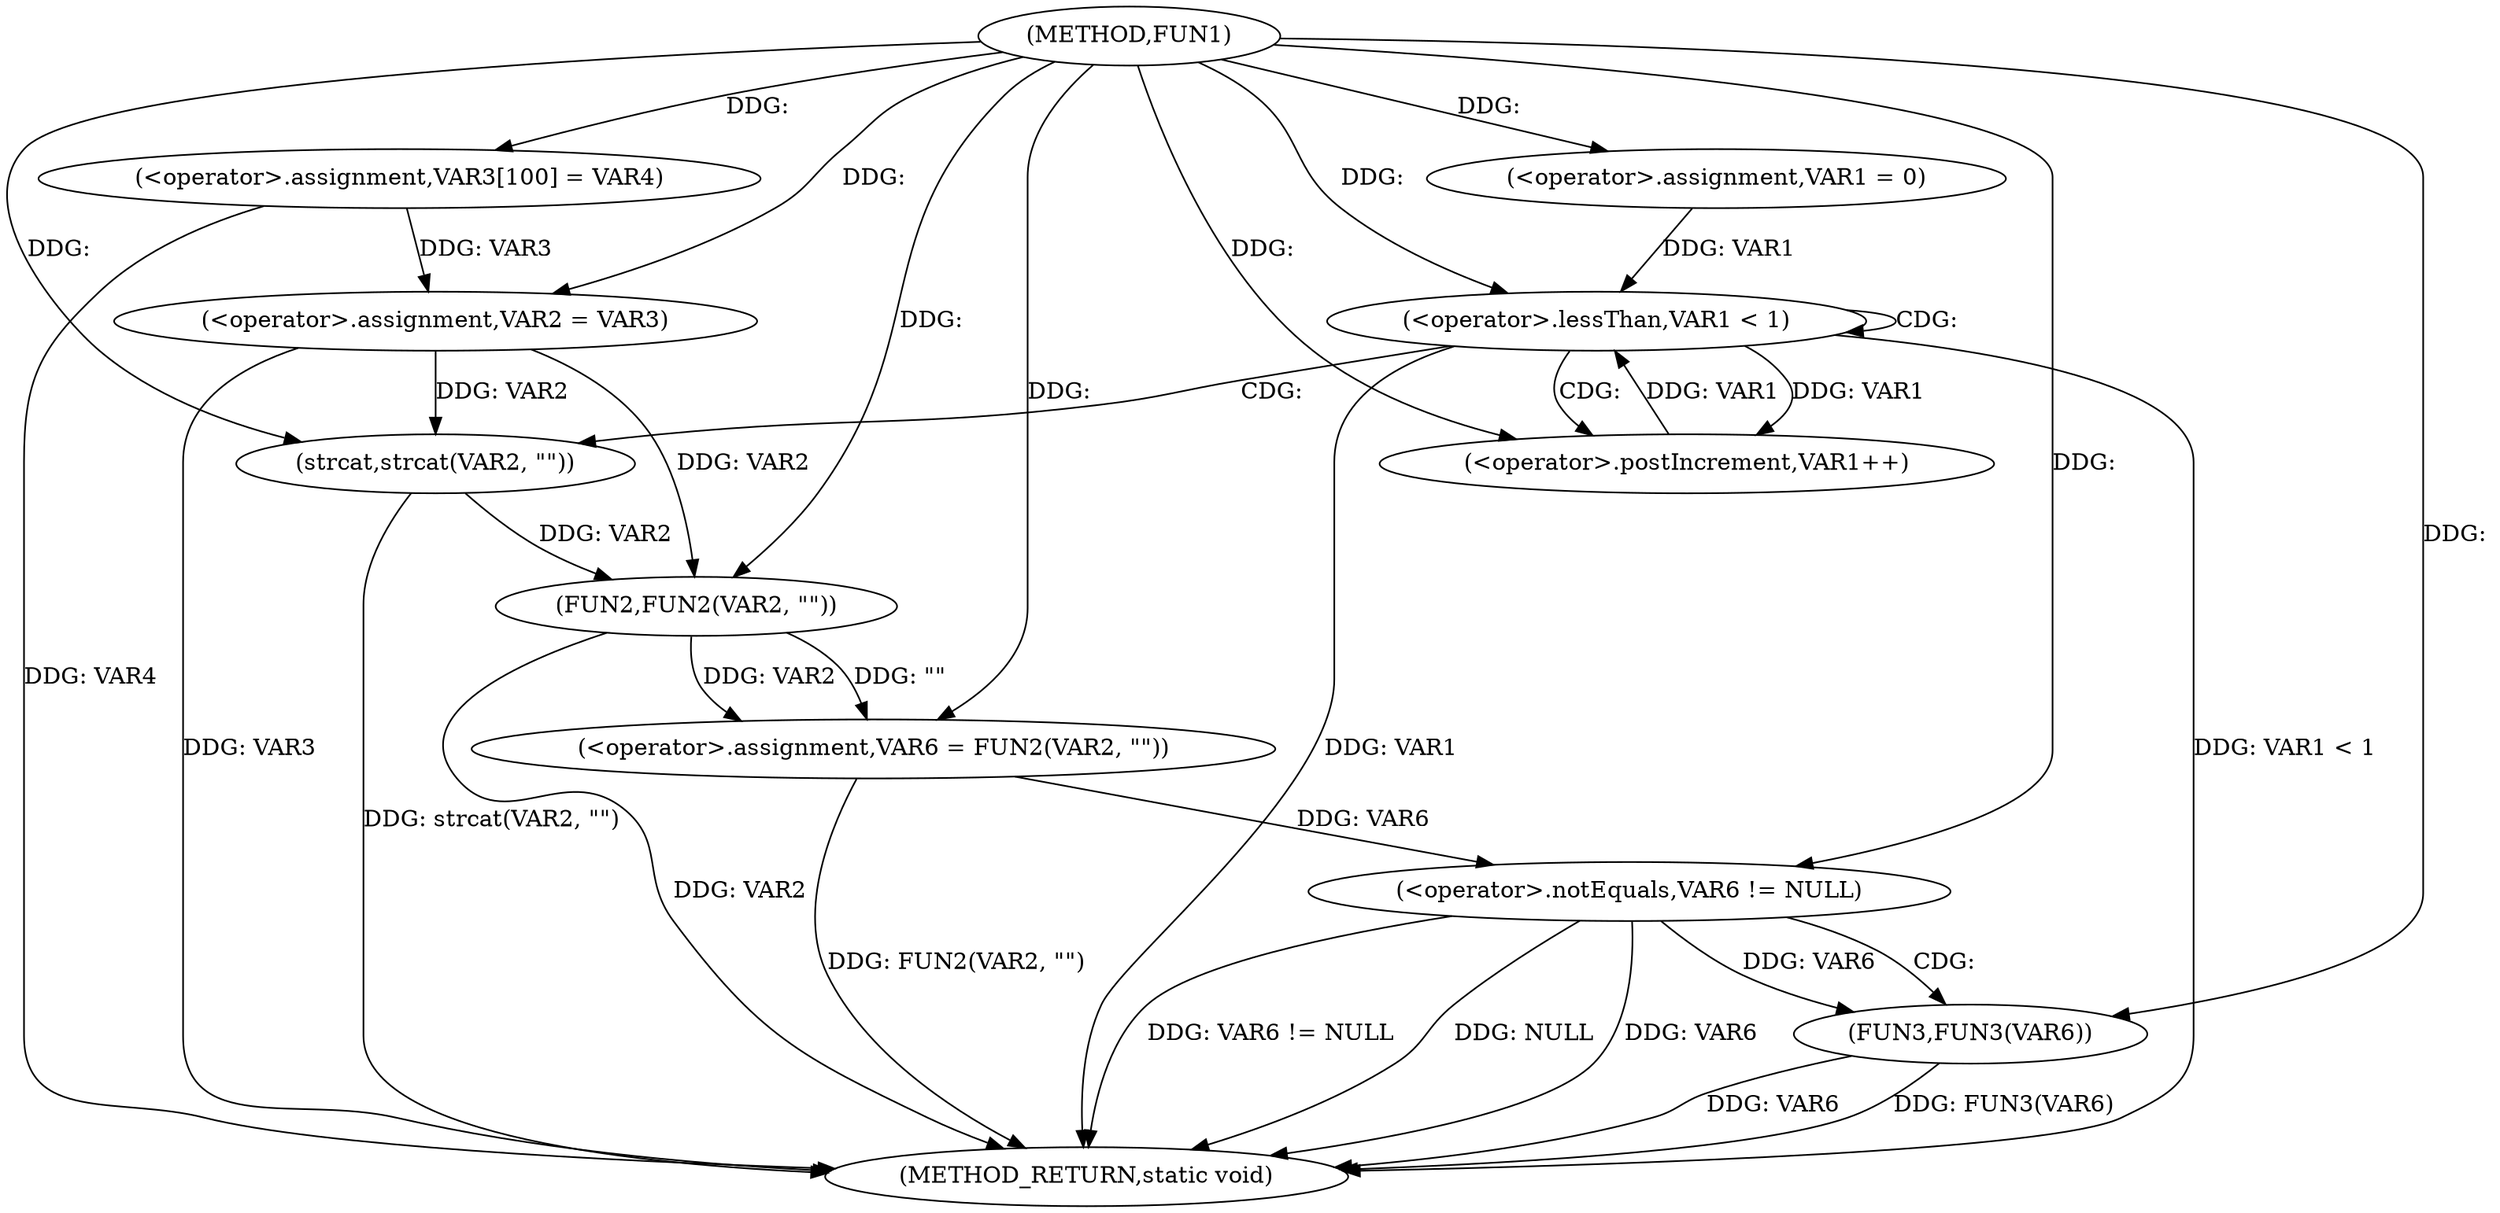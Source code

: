 digraph FUN1 {  
"1000100" [label = "(METHOD,FUN1)" ]
"1000138" [label = "(METHOD_RETURN,static void)" ]
"1000105" [label = "(<operator>.assignment,VAR3[100] = VAR4)" ]
"1000108" [label = "(<operator>.assignment,VAR2 = VAR3)" ]
"1000112" [label = "(<operator>.assignment,VAR1 = 0)" ]
"1000115" [label = "(<operator>.lessThan,VAR1 < 1)" ]
"1000118" [label = "(<operator>.postIncrement,VAR1++)" ]
"1000121" [label = "(strcat,strcat(VAR2, \"\"))" ]
"1000126" [label = "(<operator>.assignment,VAR6 = FUN2(VAR2, \"\"))" ]
"1000128" [label = "(FUN2,FUN2(VAR2, \"\"))" ]
"1000132" [label = "(<operator>.notEquals,VAR6 != NULL)" ]
"1000136" [label = "(FUN3,FUN3(VAR6))" ]
  "1000105" -> "1000138"  [ label = "DDG: VAR4"] 
  "1000132" -> "1000138"  [ label = "DDG: VAR6 != NULL"] 
  "1000108" -> "1000138"  [ label = "DDG: VAR3"] 
  "1000136" -> "1000138"  [ label = "DDG: FUN3(VAR6)"] 
  "1000126" -> "1000138"  [ label = "DDG: FUN2(VAR2, \"\")"] 
  "1000115" -> "1000138"  [ label = "DDG: VAR1"] 
  "1000136" -> "1000138"  [ label = "DDG: VAR6"] 
  "1000128" -> "1000138"  [ label = "DDG: VAR2"] 
  "1000132" -> "1000138"  [ label = "DDG: NULL"] 
  "1000115" -> "1000138"  [ label = "DDG: VAR1 < 1"] 
  "1000121" -> "1000138"  [ label = "DDG: strcat(VAR2, \"\")"] 
  "1000132" -> "1000138"  [ label = "DDG: VAR6"] 
  "1000100" -> "1000105"  [ label = "DDG: "] 
  "1000105" -> "1000108"  [ label = "DDG: VAR3"] 
  "1000100" -> "1000108"  [ label = "DDG: "] 
  "1000100" -> "1000112"  [ label = "DDG: "] 
  "1000112" -> "1000115"  [ label = "DDG: VAR1"] 
  "1000118" -> "1000115"  [ label = "DDG: VAR1"] 
  "1000100" -> "1000115"  [ label = "DDG: "] 
  "1000115" -> "1000118"  [ label = "DDG: VAR1"] 
  "1000100" -> "1000118"  [ label = "DDG: "] 
  "1000108" -> "1000121"  [ label = "DDG: VAR2"] 
  "1000100" -> "1000121"  [ label = "DDG: "] 
  "1000128" -> "1000126"  [ label = "DDG: VAR2"] 
  "1000128" -> "1000126"  [ label = "DDG: \"\""] 
  "1000100" -> "1000126"  [ label = "DDG: "] 
  "1000121" -> "1000128"  [ label = "DDG: VAR2"] 
  "1000108" -> "1000128"  [ label = "DDG: VAR2"] 
  "1000100" -> "1000128"  [ label = "DDG: "] 
  "1000126" -> "1000132"  [ label = "DDG: VAR6"] 
  "1000100" -> "1000132"  [ label = "DDG: "] 
  "1000132" -> "1000136"  [ label = "DDG: VAR6"] 
  "1000100" -> "1000136"  [ label = "DDG: "] 
  "1000115" -> "1000115"  [ label = "CDG: "] 
  "1000115" -> "1000121"  [ label = "CDG: "] 
  "1000115" -> "1000118"  [ label = "CDG: "] 
  "1000132" -> "1000136"  [ label = "CDG: "] 
}
